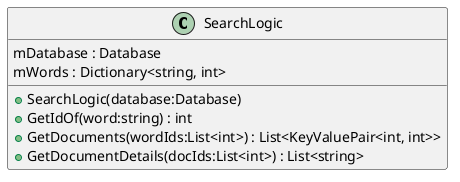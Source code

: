 @startuml
class SearchLogic {
    mDatabase : Database
    mWords : Dictionary<string, int>
    + SearchLogic(database:Database)
    + GetIdOf(word:string) : int
    + GetDocuments(wordIds:List<int>) : List<KeyValuePair<int, int>>
    + GetDocumentDetails(docIds:List<int>) : List<string>
}
@enduml
